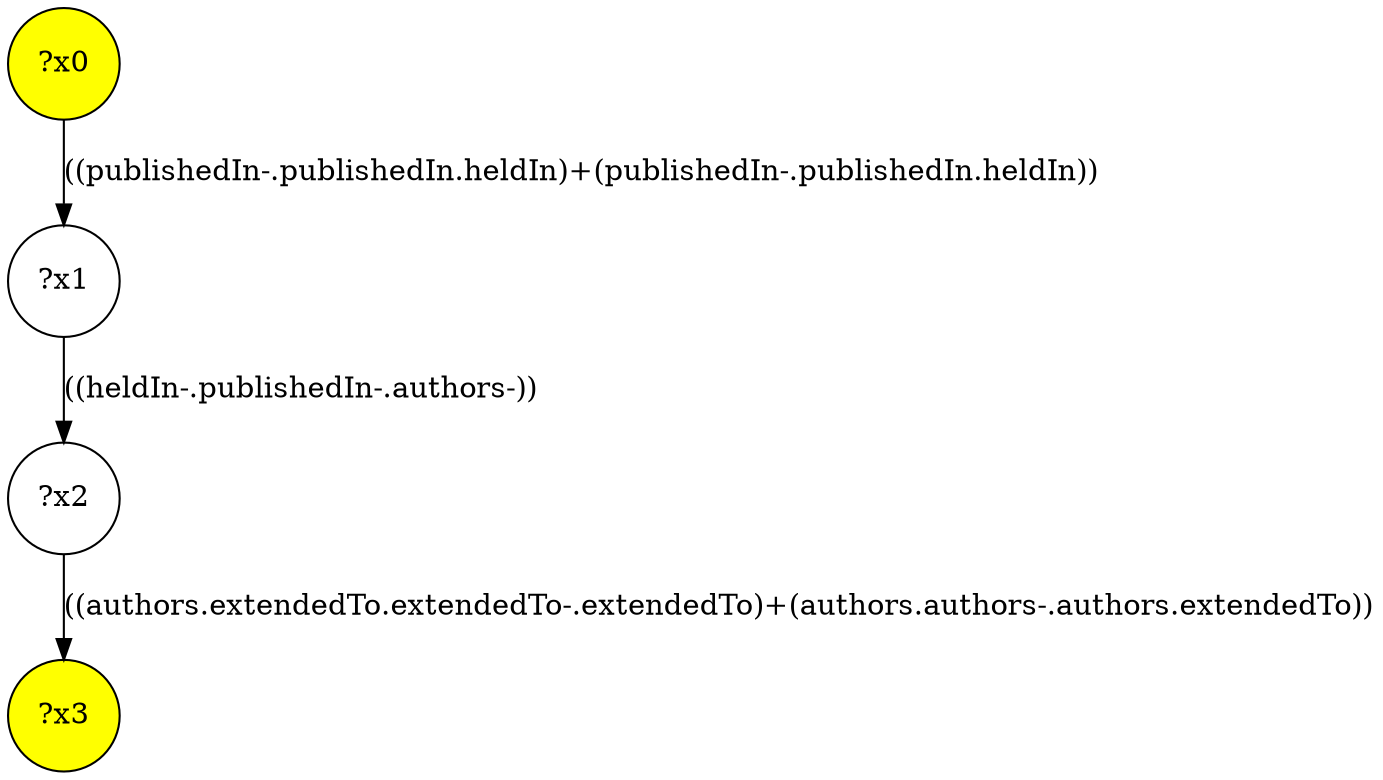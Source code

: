 digraph g {
	x0 [fillcolor="yellow", style="filled," shape=circle, label="?x0"];
	x3 [fillcolor="yellow", style="filled," shape=circle, label="?x3"];
	x1 [shape=circle, label="?x1"];
	x0 -> x1 [label="((publishedIn-.publishedIn.heldIn)+(publishedIn-.publishedIn.heldIn))"];
	x2 [shape=circle, label="?x2"];
	x1 -> x2 [label="((heldIn-.publishedIn-.authors-))"];
	x2 -> x3 [label="((authors.extendedTo.extendedTo-.extendedTo)+(authors.authors-.authors.extendedTo))"];
}
